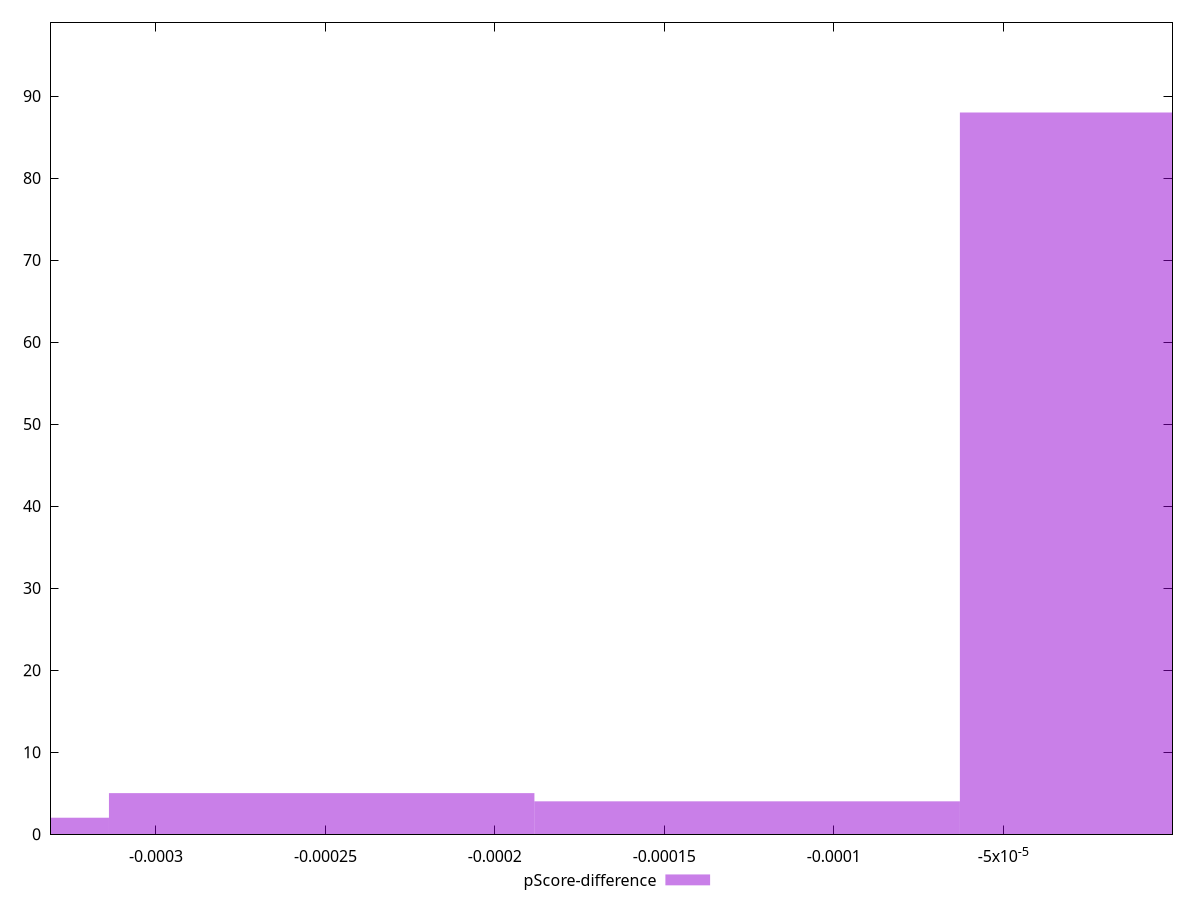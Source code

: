 reset

$pScoreDifference <<EOF
0 88
-0.00012555104115335343 4
-0.00037665312346006033 2
-0.00025110208230670687 5
EOF

set key outside below
set boxwidth 0.00012555104115335343
set xrange [-0.0003312735298882652:-3.5865703518211944e-8]
set yrange [0:99]
set trange [0:99]
set style fill transparent solid 0.5 noborder
set terminal svg size 640, 490 enhanced background rgb 'white'
set output "reports/report_00030_2021-02-24T20-42-31.540Z/max-potential-fid/samples/card/pScore-difference/histogram.svg"

plot $pScoreDifference title "pScore-difference" with boxes

reset

